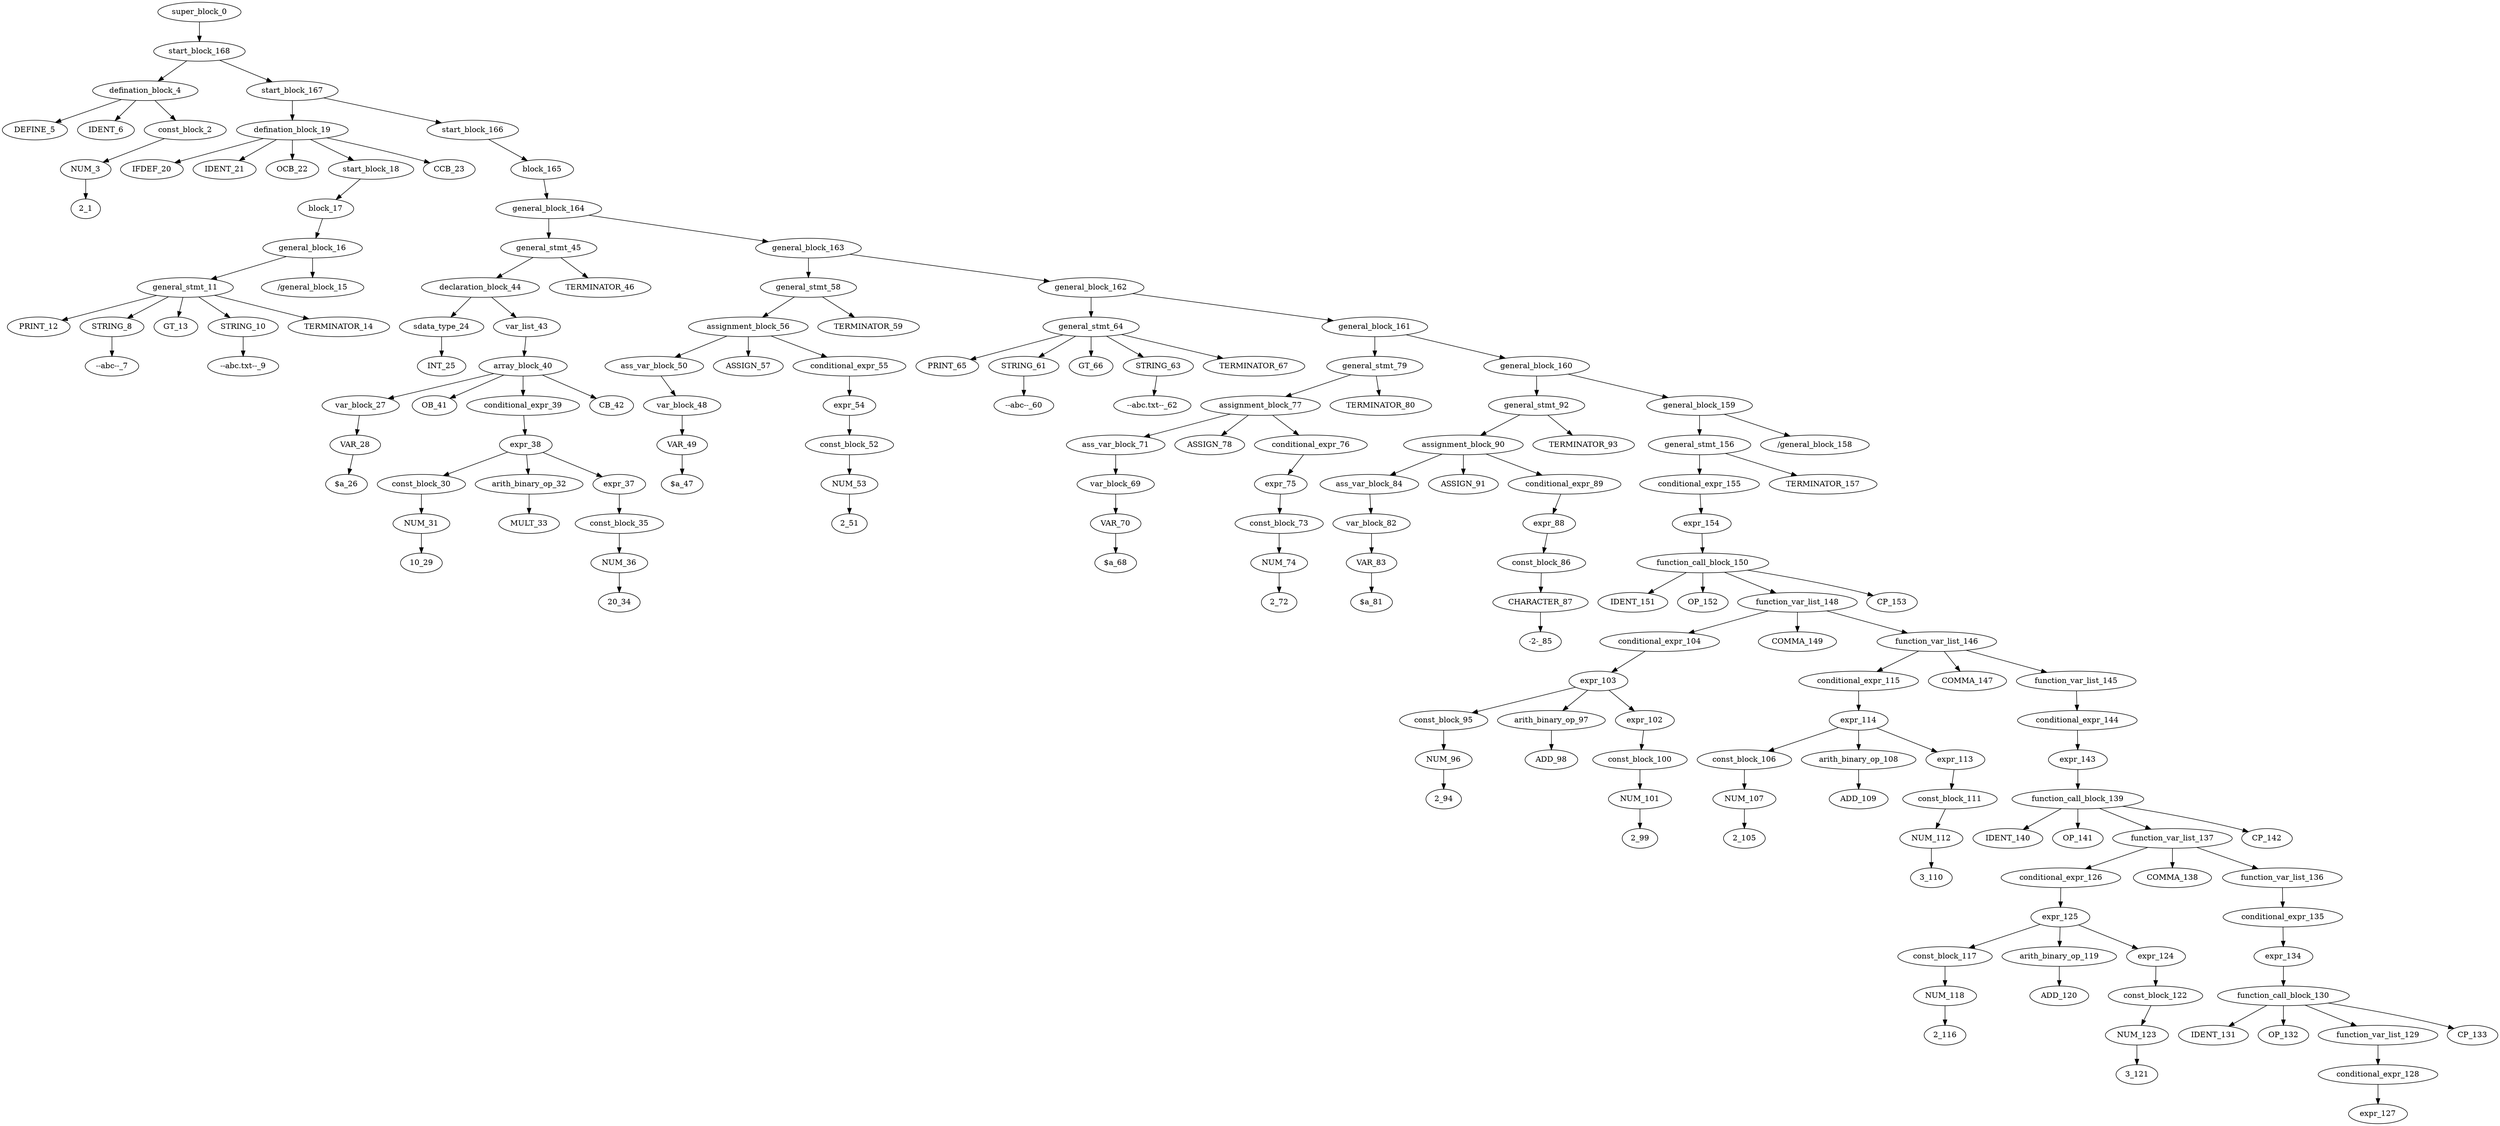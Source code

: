 digraph G {
	super_block_0 -> start_block_168 [key=0];
start_block_168 -> defination_block_4 [key=1];
start_block_168 -> start_block_167 [key=7];
defination_block_4 -> DEFINE_5 [key=2];
defination_block_4 -> IDENT_6 [key=3];
defination_block_4 -> const_block_2 [key=4];
const_block_2 -> NUM_3 [key=5];
NUM_3 -> "2_1" [key=6];
start_block_167 -> defination_block_19 [key=8];
start_block_167 -> start_block_166 [key=25];
defination_block_19 -> IFDEF_20 [key=9];
defination_block_19 -> IDENT_21 [key=10];
defination_block_19 -> OCB_22 [key=11];
defination_block_19 -> start_block_18 [key=12];
defination_block_19 -> CCB_23 [key=24];
start_block_18 -> block_17 [key=13];
block_17 -> general_block_16 [key=14];
general_block_16 -> general_stmt_11 [key=15];
general_block_16 -> "/general_block_15" [key=23];
general_stmt_11 -> PRINT_12 [key=16];
general_stmt_11 -> STRING_8 [key=17];
general_stmt_11 -> GT_13 [key=19];
general_stmt_11 -> STRING_10 [key=20];
general_stmt_11 -> TERMINATOR_14 [key=22];
STRING_8 -> "--abc--_7" [key=18];
STRING_10 -> "--abc.txt--_9" [key=21];
start_block_166 -> block_165 [key=26];
block_165 -> general_block_164 [key=27];
general_block_164 -> general_stmt_45 [key=28];
general_block_164 -> general_block_163 [key=51];
general_stmt_45 -> declaration_block_44 [key=29];
general_stmt_45 -> TERMINATOR_46 [key=50];
declaration_block_44 -> sdata_type_24 [key=30];
declaration_block_44 -> var_list_43 [key=32];
sdata_type_24 -> INT_25 [key=31];
var_list_43 -> array_block_40 [key=33];
array_block_40 -> var_block_27 [key=34];
array_block_40 -> OB_41 [key=37];
array_block_40 -> conditional_expr_39 [key=38];
array_block_40 -> CB_42 [key=49];
var_block_27 -> VAR_28 [key=35];
VAR_28 -> "$a_26" [key=36];
conditional_expr_39 -> expr_38 [key=39];
expr_38 -> const_block_30 [key=40];
expr_38 -> arith_binary_op_32 [key=43];
expr_38 -> expr_37 [key=45];
const_block_30 -> NUM_31 [key=41];
NUM_31 -> "10_29" [key=42];
arith_binary_op_32 -> MULT_33 [key=44];
expr_37 -> const_block_35 [key=46];
const_block_35 -> NUM_36 [key=47];
NUM_36 -> "20_34" [key=48];
general_block_163 -> general_stmt_58 [key=52];
general_block_163 -> general_block_162 [key=65];
general_stmt_58 -> assignment_block_56 [key=53];
general_stmt_58 -> TERMINATOR_59 [key=64];
assignment_block_56 -> ass_var_block_50 [key=54];
assignment_block_56 -> ASSIGN_57 [key=58];
assignment_block_56 -> conditional_expr_55 [key=59];
ass_var_block_50 -> var_block_48 [key=55];
var_block_48 -> VAR_49 [key=56];
VAR_49 -> "$a_47" [key=57];
conditional_expr_55 -> expr_54 [key=60];
expr_54 -> const_block_52 [key=61];
const_block_52 -> NUM_53 [key=62];
NUM_53 -> "2_51" [key=63];
general_block_162 -> general_stmt_64 [key=66];
general_block_162 -> general_block_161 [key=74];
general_stmt_64 -> PRINT_65 [key=67];
general_stmt_64 -> STRING_61 [key=68];
general_stmt_64 -> GT_66 [key=70];
general_stmt_64 -> STRING_63 [key=71];
general_stmt_64 -> TERMINATOR_67 [key=73];
STRING_61 -> "--abc--_60" [key=69];
STRING_63 -> "--abc.txt--_62" [key=72];
general_block_161 -> general_stmt_79 [key=75];
general_block_161 -> general_block_160 [key=88];
general_stmt_79 -> assignment_block_77 [key=76];
general_stmt_79 -> TERMINATOR_80 [key=87];
assignment_block_77 -> ass_var_block_71 [key=77];
assignment_block_77 -> ASSIGN_78 [key=81];
assignment_block_77 -> conditional_expr_76 [key=82];
ass_var_block_71 -> var_block_69 [key=78];
var_block_69 -> VAR_70 [key=79];
VAR_70 -> "$a_68" [key=80];
conditional_expr_76 -> expr_75 [key=83];
expr_75 -> const_block_73 [key=84];
const_block_73 -> NUM_74 [key=85];
NUM_74 -> "2_72" [key=86];
general_block_160 -> general_stmt_92 [key=89];
general_block_160 -> general_block_159 [key=102];
general_stmt_92 -> assignment_block_90 [key=90];
general_stmt_92 -> TERMINATOR_93 [key=101];
assignment_block_90 -> ass_var_block_84 [key=91];
assignment_block_90 -> ASSIGN_91 [key=95];
assignment_block_90 -> conditional_expr_89 [key=96];
ass_var_block_84 -> var_block_82 [key=92];
var_block_82 -> VAR_83 [key=93];
VAR_83 -> "$a_81" [key=94];
conditional_expr_89 -> expr_88 [key=97];
expr_88 -> const_block_86 [key=98];
const_block_86 -> CHARACTER_87 [key=99];
CHARACTER_87 -> "-2-_85" [key=100];
general_block_159 -> general_stmt_156 [key=103];
general_block_159 -> "/general_block_158" [key=167];
general_stmt_156 -> conditional_expr_155 [key=104];
general_stmt_156 -> TERMINATOR_157 [key=166];
conditional_expr_155 -> expr_154 [key=105];
expr_154 -> function_call_block_150 [key=106];
function_call_block_150 -> IDENT_151 [key=107];
function_call_block_150 -> OP_152 [key=108];
function_call_block_150 -> function_var_list_148 [key=109];
function_call_block_150 -> CP_153 [key=165];
function_var_list_148 -> conditional_expr_104 [key=110];
function_var_list_148 -> COMMA_149 [key=121];
function_var_list_148 -> function_var_list_146 [key=122];
conditional_expr_104 -> expr_103 [key=111];
expr_103 -> const_block_95 [key=112];
expr_103 -> arith_binary_op_97 [key=115];
expr_103 -> expr_102 [key=117];
const_block_95 -> NUM_96 [key=113];
NUM_96 -> "2_94" [key=114];
arith_binary_op_97 -> ADD_98 [key=116];
expr_102 -> const_block_100 [key=118];
const_block_100 -> NUM_101 [key=119];
NUM_101 -> "2_99" [key=120];
function_var_list_146 -> conditional_expr_115 [key=123];
function_var_list_146 -> COMMA_147 [key=134];
function_var_list_146 -> function_var_list_145 [key=135];
conditional_expr_115 -> expr_114 [key=124];
expr_114 -> const_block_106 [key=125];
expr_114 -> arith_binary_op_108 [key=128];
expr_114 -> expr_113 [key=130];
const_block_106 -> NUM_107 [key=126];
NUM_107 -> "2_105" [key=127];
arith_binary_op_108 -> ADD_109 [key=129];
expr_113 -> const_block_111 [key=131];
const_block_111 -> NUM_112 [key=132];
NUM_112 -> "3_110" [key=133];
function_var_list_145 -> conditional_expr_144 [key=136];
conditional_expr_144 -> expr_143 [key=137];
expr_143 -> function_call_block_139 [key=138];
function_call_block_139 -> IDENT_140 [key=139];
function_call_block_139 -> OP_141 [key=140];
function_call_block_139 -> function_var_list_137 [key=141];
function_call_block_139 -> CP_142 [key=164];
function_var_list_137 -> conditional_expr_126 [key=142];
function_var_list_137 -> COMMA_138 [key=153];
function_var_list_137 -> function_var_list_136 [key=154];
conditional_expr_126 -> expr_125 [key=143];
expr_125 -> const_block_117 [key=144];
expr_125 -> arith_binary_op_119 [key=147];
expr_125 -> expr_124 [key=149];
const_block_117 -> NUM_118 [key=145];
NUM_118 -> "2_116" [key=146];
arith_binary_op_119 -> ADD_120 [key=148];
expr_124 -> const_block_122 [key=150];
const_block_122 -> NUM_123 [key=151];
NUM_123 -> "3_121" [key=152];
function_var_list_136 -> conditional_expr_135 [key=155];
conditional_expr_135 -> expr_134 [key=156];
expr_134 -> function_call_block_130 [key=157];
function_call_block_130 -> IDENT_131 [key=158];
function_call_block_130 -> OP_132 [key=159];
function_call_block_130 -> function_var_list_129 [key=160];
function_call_block_130 -> CP_133 [key=163];
function_var_list_129 -> conditional_expr_128 [key=161];
conditional_expr_128 -> expr_127 [key=162];
}
